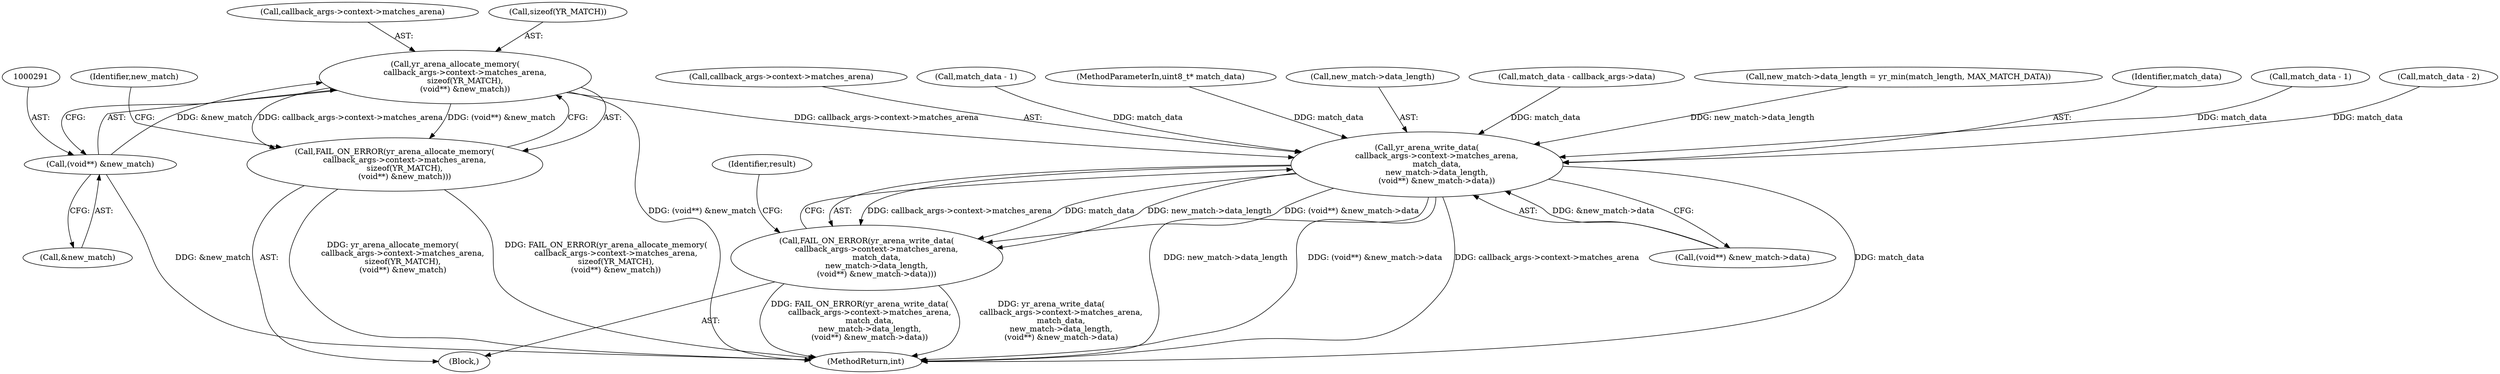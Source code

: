 digraph "0_yara_992480c30f75943e9cd6245bb2015c7737f9b661_0@API" {
"1000282" [label="(Call,yr_arena_allocate_memory(\n        callback_args->context->matches_arena,\n        sizeof(YR_MATCH),\n        (void**) &new_match))"];
"1000290" [label="(Call,(void**) &new_match)"];
"1000281" [label="(Call,FAIL_ON_ERROR(yr_arena_allocate_memory(\n        callback_args->context->matches_arena,\n        sizeof(YR_MATCH),\n        (void**) &new_match)))"];
"1000302" [label="(Call,yr_arena_write_data(\n        callback_args->context->matches_arena,\n        match_data,\n        new_match->data_length,\n        (void**) &new_match->data))"];
"1000301" [label="(Call,FAIL_ON_ERROR(yr_arena_write_data(\n        callback_args->context->matches_arena,\n        match_data,\n        new_match->data_length,\n        (void**) &new_match->data)))"];
"1000281" [label="(Call,FAIL_ON_ERROR(yr_arena_allocate_memory(\n        callback_args->context->matches_arena,\n        sizeof(YR_MATCH),\n        (void**) &new_match)))"];
"1000292" [label="(Call,&new_match)"];
"1000282" [label="(Call,yr_arena_allocate_memory(\n        callback_args->context->matches_arena,\n        sizeof(YR_MATCH),\n        (void**) &new_match))"];
"1000312" [label="(Call,(void**) &new_match->data)"];
"1000301" [label="(Call,FAIL_ON_ERROR(yr_arena_write_data(\n        callback_args->context->matches_arena,\n        match_data,\n        new_match->data_length,\n        (void**) &new_match->data)))"];
"1000303" [label="(Call,callback_args->context->matches_arena)"];
"1000320" [label="(Identifier,result)"];
"1000218" [label="(Call,match_data - 1)"];
"1000257" [label="(Block,)"];
"1000302" [label="(Call,yr_arena_write_data(\n        callback_args->context->matches_arena,\n        match_data,\n        new_match->data_length,\n        (void**) &new_match->data))"];
"1000102" [label="(MethodParameterIn,uint8_t* match_data)"];
"1000309" [label="(Call,new_match->data_length)"];
"1000363" [label="(MethodReturn,int)"];
"1000135" [label="(Call,match_data - callback_args->data)"];
"1000283" [label="(Call,callback_args->context->matches_arena)"];
"1000290" [label="(Call,(void**) &new_match)"];
"1000294" [label="(Call,new_match->data_length = yr_min(match_length, MAX_MATCH_DATA))"];
"1000308" [label="(Identifier,match_data)"];
"1000171" [label="(Call,match_data - 1)"];
"1000288" [label="(Call,sizeof(YR_MATCH))"];
"1000296" [label="(Identifier,new_match)"];
"1000177" [label="(Call,match_data - 2)"];
"1000282" -> "1000281"  [label="AST: "];
"1000282" -> "1000290"  [label="CFG: "];
"1000283" -> "1000282"  [label="AST: "];
"1000288" -> "1000282"  [label="AST: "];
"1000290" -> "1000282"  [label="AST: "];
"1000281" -> "1000282"  [label="CFG: "];
"1000282" -> "1000363"  [label="DDG: (void**) &new_match"];
"1000282" -> "1000281"  [label="DDG: callback_args->context->matches_arena"];
"1000282" -> "1000281"  [label="DDG: (void**) &new_match"];
"1000290" -> "1000282"  [label="DDG: &new_match"];
"1000282" -> "1000302"  [label="DDG: callback_args->context->matches_arena"];
"1000290" -> "1000292"  [label="CFG: "];
"1000291" -> "1000290"  [label="AST: "];
"1000292" -> "1000290"  [label="AST: "];
"1000290" -> "1000363"  [label="DDG: &new_match"];
"1000281" -> "1000257"  [label="AST: "];
"1000296" -> "1000281"  [label="CFG: "];
"1000281" -> "1000363"  [label="DDG: yr_arena_allocate_memory(\n        callback_args->context->matches_arena,\n        sizeof(YR_MATCH),\n        (void**) &new_match)"];
"1000281" -> "1000363"  [label="DDG: FAIL_ON_ERROR(yr_arena_allocate_memory(\n        callback_args->context->matches_arena,\n        sizeof(YR_MATCH),\n        (void**) &new_match))"];
"1000302" -> "1000301"  [label="AST: "];
"1000302" -> "1000312"  [label="CFG: "];
"1000303" -> "1000302"  [label="AST: "];
"1000308" -> "1000302"  [label="AST: "];
"1000309" -> "1000302"  [label="AST: "];
"1000312" -> "1000302"  [label="AST: "];
"1000301" -> "1000302"  [label="CFG: "];
"1000302" -> "1000363"  [label="DDG: new_match->data_length"];
"1000302" -> "1000363"  [label="DDG: (void**) &new_match->data"];
"1000302" -> "1000363"  [label="DDG: callback_args->context->matches_arena"];
"1000302" -> "1000363"  [label="DDG: match_data"];
"1000302" -> "1000301"  [label="DDG: callback_args->context->matches_arena"];
"1000302" -> "1000301"  [label="DDG: match_data"];
"1000302" -> "1000301"  [label="DDG: new_match->data_length"];
"1000302" -> "1000301"  [label="DDG: (void**) &new_match->data"];
"1000177" -> "1000302"  [label="DDG: match_data"];
"1000171" -> "1000302"  [label="DDG: match_data"];
"1000218" -> "1000302"  [label="DDG: match_data"];
"1000135" -> "1000302"  [label="DDG: match_data"];
"1000102" -> "1000302"  [label="DDG: match_data"];
"1000294" -> "1000302"  [label="DDG: new_match->data_length"];
"1000312" -> "1000302"  [label="DDG: &new_match->data"];
"1000301" -> "1000257"  [label="AST: "];
"1000320" -> "1000301"  [label="CFG: "];
"1000301" -> "1000363"  [label="DDG: FAIL_ON_ERROR(yr_arena_write_data(\n        callback_args->context->matches_arena,\n        match_data,\n        new_match->data_length,\n        (void**) &new_match->data))"];
"1000301" -> "1000363"  [label="DDG: yr_arena_write_data(\n        callback_args->context->matches_arena,\n        match_data,\n        new_match->data_length,\n        (void**) &new_match->data)"];
}
